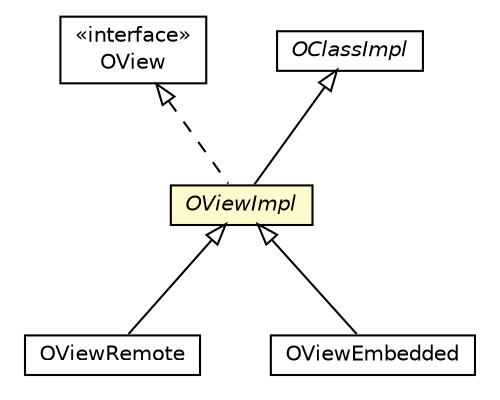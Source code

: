 #!/usr/local/bin/dot
#
# Class diagram 
# Generated by UMLGraph version R5_6-24-gf6e263 (http://www.umlgraph.org/)
#

digraph G {
	edge [fontname="Helvetica",fontsize=10,labelfontname="Helvetica",labelfontsize=10];
	node [fontname="Helvetica",fontsize=10,shape=plaintext];
	nodesep=0.25;
	ranksep=0.5;
	// com.orientechnologies.orient.core.metadata.schema.OViewRemote
	c7864076 [label=<<table title="com.orientechnologies.orient.core.metadata.schema.OViewRemote" border="0" cellborder="1" cellspacing="0" cellpadding="2" port="p" href="./OViewRemote.html">
		<tr><td><table border="0" cellspacing="0" cellpadding="1">
<tr><td align="center" balign="center"> OViewRemote </td></tr>
		</table></td></tr>
		</table>>, URL="./OViewRemote.html", fontname="Helvetica", fontcolor="black", fontsize=10.0];
	// com.orientechnologies.orient.core.metadata.schema.OViewImpl
	c7864082 [label=<<table title="com.orientechnologies.orient.core.metadata.schema.OViewImpl" border="0" cellborder="1" cellspacing="0" cellpadding="2" port="p" bgcolor="lemonChiffon" href="./OViewImpl.html">
		<tr><td><table border="0" cellspacing="0" cellpadding="1">
<tr><td align="center" balign="center"><font face="Helvetica-Oblique"> OViewImpl </font></td></tr>
		</table></td></tr>
		</table>>, URL="./OViewImpl.html", fontname="Helvetica", fontcolor="black", fontsize=10.0];
	// com.orientechnologies.orient.core.metadata.schema.OView
	c7864090 [label=<<table title="com.orientechnologies.orient.core.metadata.schema.OView" border="0" cellborder="1" cellspacing="0" cellpadding="2" port="p" href="./OView.html">
		<tr><td><table border="0" cellspacing="0" cellpadding="1">
<tr><td align="center" balign="center"> &#171;interface&#187; </td></tr>
<tr><td align="center" balign="center"> OView </td></tr>
		</table></td></tr>
		</table>>, URL="./OView.html", fontname="Helvetica", fontcolor="black", fontsize=10.0];
	// com.orientechnologies.orient.core.metadata.schema.OClassImpl
	c7864094 [label=<<table title="com.orientechnologies.orient.core.metadata.schema.OClassImpl" border="0" cellborder="1" cellspacing="0" cellpadding="2" port="p" href="./OClassImpl.html">
		<tr><td><table border="0" cellspacing="0" cellpadding="1">
<tr><td align="center" balign="center"><font face="Helvetica-Oblique"> OClassImpl </font></td></tr>
		</table></td></tr>
		</table>>, URL="./OClassImpl.html", fontname="Helvetica", fontcolor="black", fontsize=10.0];
	// com.orientechnologies.orient.core.metadata.schema.OViewEmbedded
	c7864099 [label=<<table title="com.orientechnologies.orient.core.metadata.schema.OViewEmbedded" border="0" cellborder="1" cellspacing="0" cellpadding="2" port="p" href="./OViewEmbedded.html">
		<tr><td><table border="0" cellspacing="0" cellpadding="1">
<tr><td align="center" balign="center"> OViewEmbedded </td></tr>
		</table></td></tr>
		</table>>, URL="./OViewEmbedded.html", fontname="Helvetica", fontcolor="black", fontsize=10.0];
	//com.orientechnologies.orient.core.metadata.schema.OViewRemote extends com.orientechnologies.orient.core.metadata.schema.OViewImpl
	c7864082:p -> c7864076:p [dir=back,arrowtail=empty];
	//com.orientechnologies.orient.core.metadata.schema.OViewImpl extends com.orientechnologies.orient.core.metadata.schema.OClassImpl
	c7864094:p -> c7864082:p [dir=back,arrowtail=empty];
	//com.orientechnologies.orient.core.metadata.schema.OViewImpl implements com.orientechnologies.orient.core.metadata.schema.OView
	c7864090:p -> c7864082:p [dir=back,arrowtail=empty,style=dashed];
	//com.orientechnologies.orient.core.metadata.schema.OViewEmbedded extends com.orientechnologies.orient.core.metadata.schema.OViewImpl
	c7864082:p -> c7864099:p [dir=back,arrowtail=empty];
}

